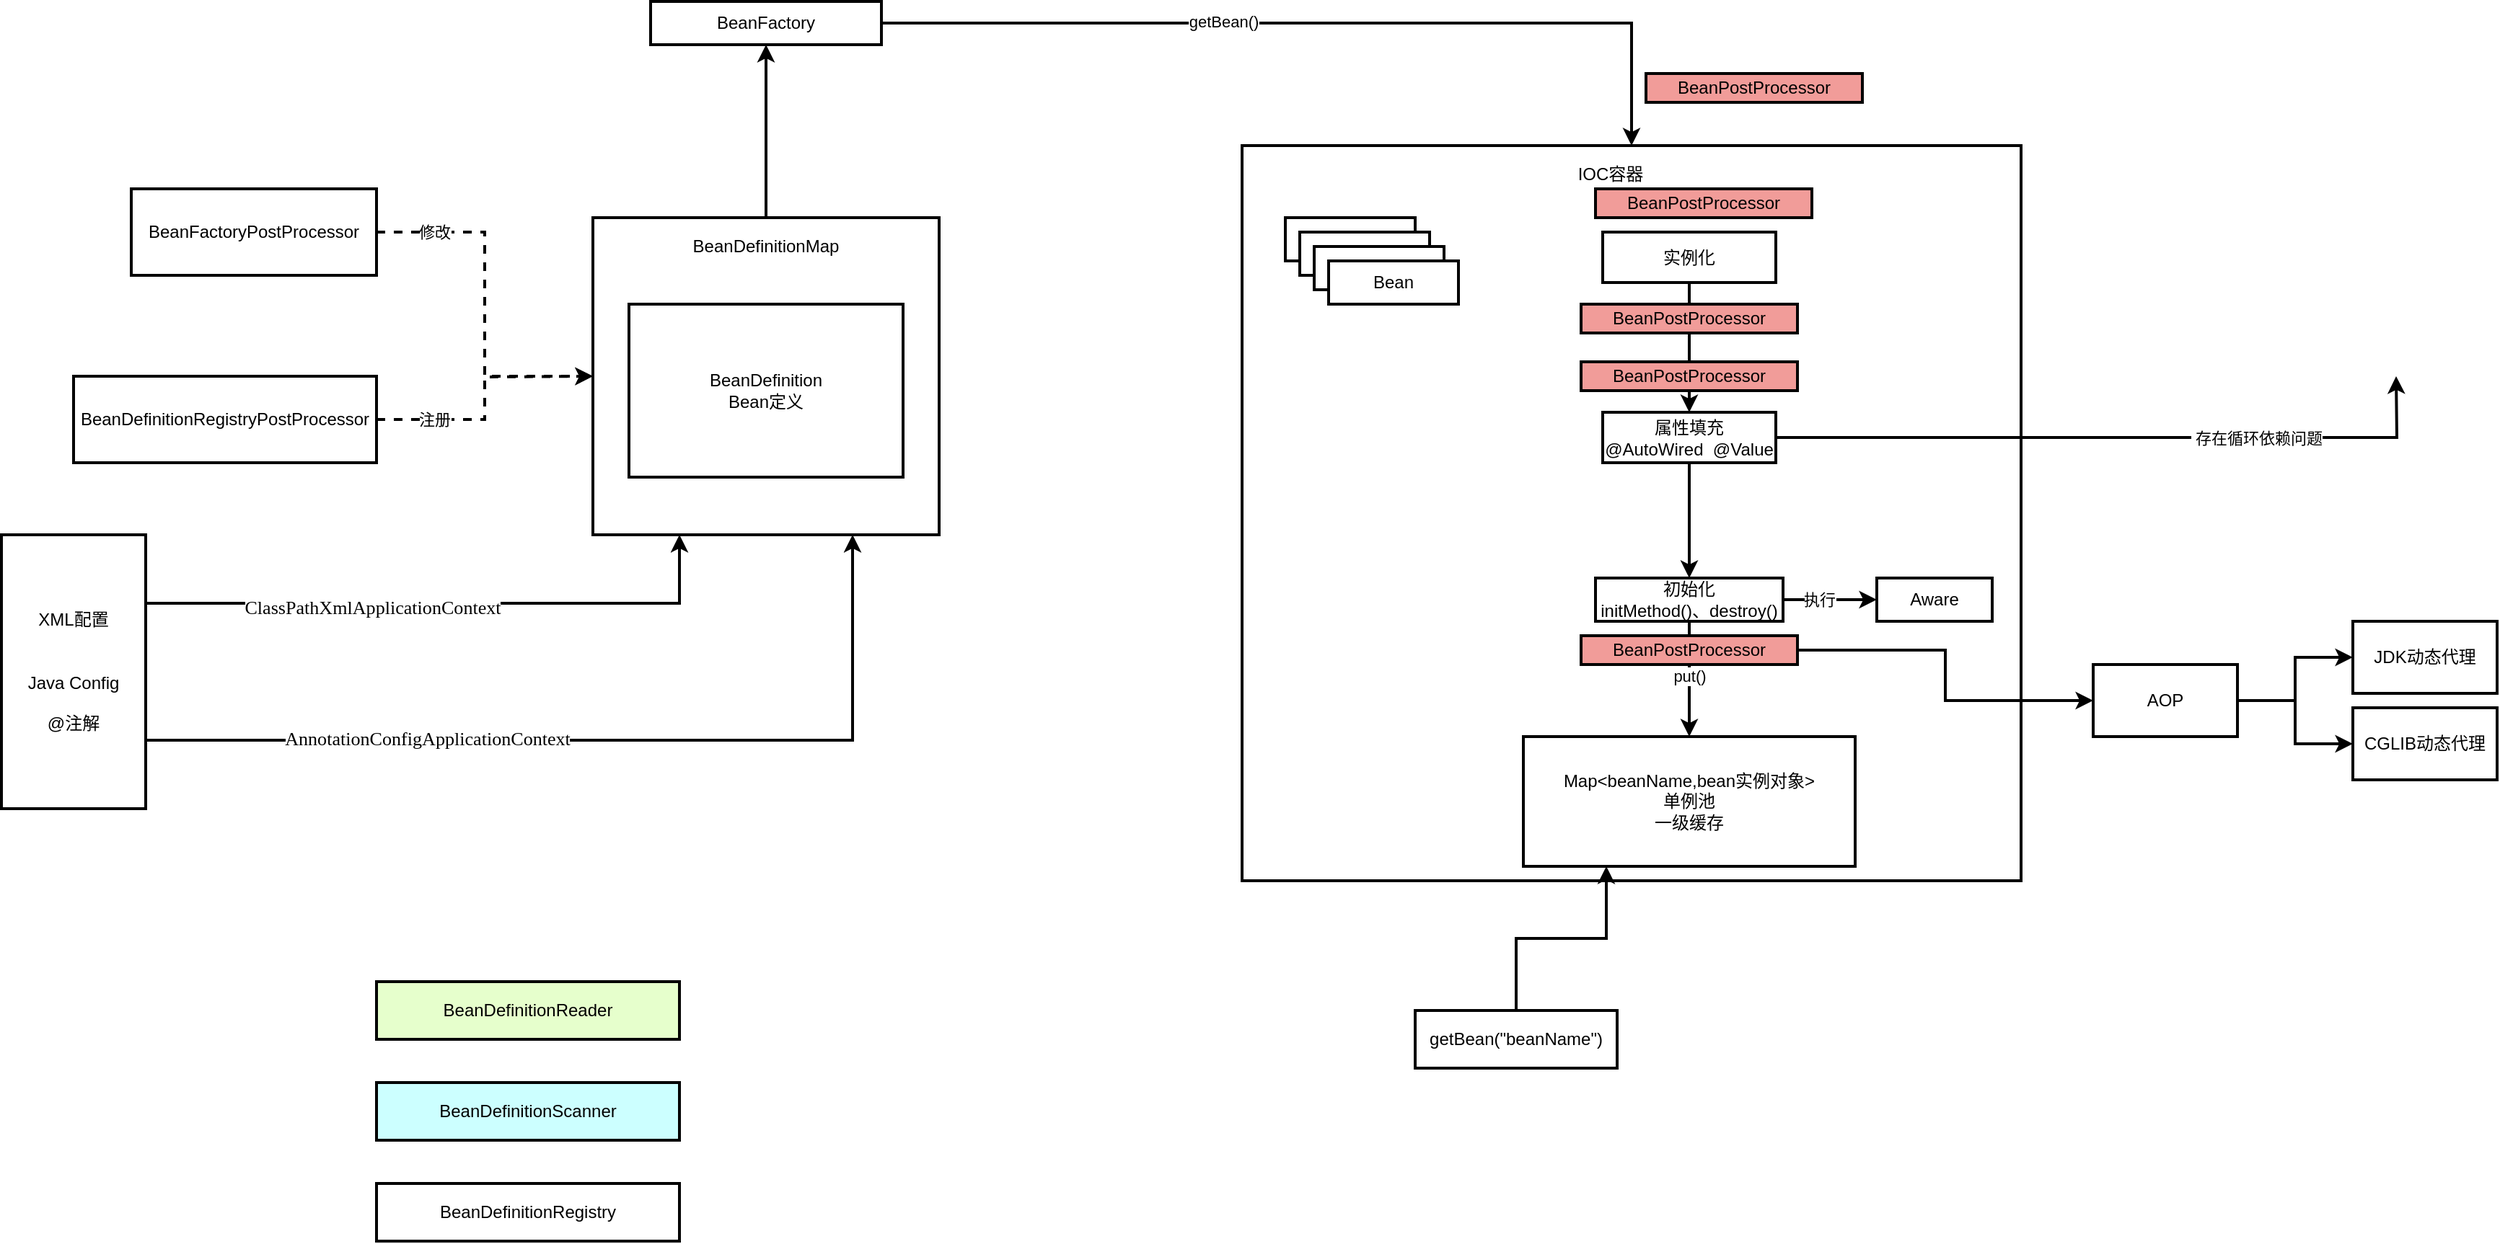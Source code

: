 <mxfile version="14.9.2" type="github">
  <diagram id="PimF_Wanh2Kbo35ScIux" name="Page-1">
    <mxGraphModel dx="1422" dy="1973" grid="1" gridSize="10" guides="1" tooltips="1" connect="1" arrows="1" fold="1" page="1" pageScale="1" pageWidth="827" pageHeight="1169" math="0" shadow="0">
      <root>
        <mxCell id="0" />
        <mxCell id="1" parent="0" />
        <mxCell id="963VxOmkExmAmKdlYogN-6" value="" style="rounded=0;whiteSpace=wrap;html=1;strokeWidth=2;" parent="1" vertex="1">
          <mxGeometry x="1070" y="70" width="540" height="510" as="geometry" />
        </mxCell>
        <mxCell id="963VxOmkExmAmKdlYogN-2" style="edgeStyle=orthogonalEdgeStyle;rounded=0;orthogonalLoop=1;jettySize=auto;html=1;exitX=1;exitY=0.25;exitDx=0;exitDy=0;entryX=0.25;entryY=1;entryDx=0;entryDy=0;strokeWidth=2;" parent="1" source="y2ZCvFs-fsvaWrtGRpLE-1" target="y2ZCvFs-fsvaWrtGRpLE-8" edge="1">
          <mxGeometry relative="1" as="geometry" />
        </mxCell>
        <mxCell id="963VxOmkExmAmKdlYogN-3" value="&lt;pre style=&quot;font-family: &amp;#34;jetbrains mono&amp;#34; ; font-size: 9.8pt&quot;&gt;&lt;span style=&quot;background-color: rgb(255 , 255 , 255)&quot;&gt;ClassPathXmlApplicationContext&lt;/span&gt;&lt;/pre&gt;" style="edgeLabel;html=1;align=center;verticalAlign=middle;resizable=0;points=[];" parent="963VxOmkExmAmKdlYogN-2" vertex="1" connectable="0">
          <mxGeometry x="-0.248" y="-1" relative="1" as="geometry">
            <mxPoint y="1" as="offset" />
          </mxGeometry>
        </mxCell>
        <mxCell id="963VxOmkExmAmKdlYogN-4" style="edgeStyle=orthogonalEdgeStyle;rounded=0;orthogonalLoop=1;jettySize=auto;html=1;exitX=1;exitY=0.75;exitDx=0;exitDy=0;entryX=0.75;entryY=1;entryDx=0;entryDy=0;strokeWidth=2;" parent="1" source="y2ZCvFs-fsvaWrtGRpLE-1" target="y2ZCvFs-fsvaWrtGRpLE-8" edge="1">
          <mxGeometry relative="1" as="geometry" />
        </mxCell>
        <mxCell id="963VxOmkExmAmKdlYogN-5" value="&lt;pre style=&quot;font-family: &amp;#34;jetbrains mono&amp;#34; ; font-size: 9.8pt&quot;&gt;&lt;span style=&quot;background-color: rgb(255 , 255 , 255)&quot;&gt;AnnotationConfigApplicationContext&lt;/span&gt;&lt;/pre&gt;" style="edgeLabel;html=1;align=center;verticalAlign=middle;resizable=0;points=[];" parent="963VxOmkExmAmKdlYogN-4" vertex="1" connectable="0">
          <mxGeometry x="-0.384" y="3" relative="1" as="geometry">
            <mxPoint y="1" as="offset" />
          </mxGeometry>
        </mxCell>
        <mxCell id="y2ZCvFs-fsvaWrtGRpLE-1" value="XML配置&lt;br&gt;&lt;br&gt;&lt;br&gt;Java Config&lt;br&gt;&lt;br&gt;@注解" style="rounded=0;whiteSpace=wrap;html=1;strokeWidth=2;" parent="1" vertex="1">
          <mxGeometry x="210" y="340" width="100" height="190" as="geometry" />
        </mxCell>
        <mxCell id="y2ZCvFs-fsvaWrtGRpLE-16" style="edgeStyle=orthogonalEdgeStyle;rounded=0;orthogonalLoop=1;jettySize=auto;html=1;exitX=0.5;exitY=0;exitDx=0;exitDy=0;entryX=0.5;entryY=1;entryDx=0;entryDy=0;strokeWidth=2;" parent="1" source="y2ZCvFs-fsvaWrtGRpLE-8" target="y2ZCvFs-fsvaWrtGRpLE-15" edge="1">
          <mxGeometry relative="1" as="geometry" />
        </mxCell>
        <mxCell id="y2ZCvFs-fsvaWrtGRpLE-8" value="" style="rounded=0;whiteSpace=wrap;html=1;fillColor=#FFFFFF;strokeWidth=2;" parent="1" vertex="1">
          <mxGeometry x="620" y="120" width="240" height="220" as="geometry" />
        </mxCell>
        <mxCell id="y2ZCvFs-fsvaWrtGRpLE-9" value="BeanDefinitionMap" style="text;html=1;strokeColor=none;fillColor=none;align=center;verticalAlign=middle;whiteSpace=wrap;rounded=0;" parent="1" vertex="1">
          <mxGeometry x="680" y="130" width="120" height="20" as="geometry" />
        </mxCell>
        <mxCell id="963VxOmkExmAmKdlYogN-9" style="edgeStyle=orthogonalEdgeStyle;rounded=0;orthogonalLoop=1;jettySize=auto;html=1;exitX=1;exitY=0.5;exitDx=0;exitDy=0;entryX=0.5;entryY=0;entryDx=0;entryDy=0;strokeWidth=2;" parent="1" source="y2ZCvFs-fsvaWrtGRpLE-15" target="963VxOmkExmAmKdlYogN-6" edge="1">
          <mxGeometry relative="1" as="geometry" />
        </mxCell>
        <mxCell id="963VxOmkExmAmKdlYogN-10" value="getBean()" style="edgeLabel;html=1;align=center;verticalAlign=middle;resizable=0;points=[];" parent="963VxOmkExmAmKdlYogN-9" vertex="1" connectable="0">
          <mxGeometry x="-0.217" y="1" relative="1" as="geometry">
            <mxPoint as="offset" />
          </mxGeometry>
        </mxCell>
        <mxCell id="y2ZCvFs-fsvaWrtGRpLE-15" value="BeanFactory" style="rounded=0;whiteSpace=wrap;html=1;fillColor=#FFFFFF;strokeWidth=2;" parent="1" vertex="1">
          <mxGeometry x="660" y="-30" width="160" height="30" as="geometry" />
        </mxCell>
        <mxCell id="963VxOmkExmAmKdlYogN-1" value="BeanDefinition&lt;br&gt;Bean定义" style="rounded=0;whiteSpace=wrap;html=1;strokeWidth=2;" parent="1" vertex="1">
          <mxGeometry x="645" y="180" width="190" height="120" as="geometry" />
        </mxCell>
        <mxCell id="963VxOmkExmAmKdlYogN-7" value="IOC容器" style="text;html=1;strokeColor=none;fillColor=none;align=center;verticalAlign=middle;whiteSpace=wrap;rounded=0;" parent="1" vertex="1">
          <mxGeometry x="1262.5" y="80" width="125" height="20" as="geometry" />
        </mxCell>
        <mxCell id="963VxOmkExmAmKdlYogN-11" value="Bean" style="rounded=0;whiteSpace=wrap;html=1;strokeWidth=2;" parent="1" vertex="1">
          <mxGeometry x="1100" y="120" width="90" height="30" as="geometry" />
        </mxCell>
        <mxCell id="963VxOmkExmAmKdlYogN-12" value="Bean" style="rounded=0;whiteSpace=wrap;html=1;strokeWidth=2;" parent="1" vertex="1">
          <mxGeometry x="1110" y="130" width="90" height="30" as="geometry" />
        </mxCell>
        <mxCell id="963VxOmkExmAmKdlYogN-13" value="Bean" style="rounded=0;whiteSpace=wrap;html=1;strokeWidth=2;" parent="1" vertex="1">
          <mxGeometry x="1120" y="140" width="90" height="30" as="geometry" />
        </mxCell>
        <mxCell id="963VxOmkExmAmKdlYogN-14" value="Bean" style="rounded=0;whiteSpace=wrap;html=1;strokeWidth=2;" parent="1" vertex="1">
          <mxGeometry x="1130" y="150" width="90" height="30" as="geometry" />
        </mxCell>
        <mxCell id="963VxOmkExmAmKdlYogN-17" value="" style="edgeStyle=orthogonalEdgeStyle;rounded=0;orthogonalLoop=1;jettySize=auto;html=1;strokeWidth=2;" parent="1" source="963VxOmkExmAmKdlYogN-15" target="963VxOmkExmAmKdlYogN-16" edge="1">
          <mxGeometry relative="1" as="geometry" />
        </mxCell>
        <mxCell id="963VxOmkExmAmKdlYogN-15" value="实例化" style="rounded=0;whiteSpace=wrap;html=1;strokeWidth=2;" parent="1" vertex="1">
          <mxGeometry x="1320" y="130" width="120" height="35" as="geometry" />
        </mxCell>
        <mxCell id="963VxOmkExmAmKdlYogN-19" value="" style="edgeStyle=orthogonalEdgeStyle;rounded=0;orthogonalLoop=1;jettySize=auto;html=1;strokeWidth=2;" parent="1" source="963VxOmkExmAmKdlYogN-16" target="963VxOmkExmAmKdlYogN-18" edge="1">
          <mxGeometry relative="1" as="geometry" />
        </mxCell>
        <mxCell id="963VxOmkExmAmKdlYogN-61" style="edgeStyle=orthogonalEdgeStyle;rounded=0;orthogonalLoop=1;jettySize=auto;html=1;exitX=1;exitY=0.5;exitDx=0;exitDy=0;entryX=0;entryY=0.5;entryDx=0;entryDy=0;strokeWidth=2;" parent="1" source="963VxOmkExmAmKdlYogN-16" edge="1">
          <mxGeometry relative="1" as="geometry">
            <mxPoint x="1870" y="230" as="targetPoint" />
          </mxGeometry>
        </mxCell>
        <mxCell id="963VxOmkExmAmKdlYogN-62" value="&amp;nbsp;存在循环依赖问题" style="edgeLabel;html=1;align=center;verticalAlign=middle;resizable=0;points=[];" parent="963VxOmkExmAmKdlYogN-61" vertex="1" connectable="0">
          <mxGeometry x="0.312" relative="1" as="geometry">
            <mxPoint x="22" as="offset" />
          </mxGeometry>
        </mxCell>
        <mxCell id="963VxOmkExmAmKdlYogN-16" value="属性填充&lt;br&gt;@AutoWired&amp;nbsp; @Value" style="rounded=0;whiteSpace=wrap;html=1;strokeWidth=2;" parent="1" vertex="1">
          <mxGeometry x="1320" y="255" width="120" height="35" as="geometry" />
        </mxCell>
        <mxCell id="963VxOmkExmAmKdlYogN-21" value="" style="edgeStyle=orthogonalEdgeStyle;rounded=0;orthogonalLoop=1;jettySize=auto;html=1;strokeWidth=2;" parent="1" source="963VxOmkExmAmKdlYogN-18" target="963VxOmkExmAmKdlYogN-20" edge="1">
          <mxGeometry relative="1" as="geometry" />
        </mxCell>
        <mxCell id="963VxOmkExmAmKdlYogN-24" value="put()" style="edgeLabel;html=1;align=center;verticalAlign=middle;resizable=0;points=[];" parent="963VxOmkExmAmKdlYogN-21" vertex="1" connectable="0">
          <mxGeometry x="0.213" y="2" relative="1" as="geometry">
            <mxPoint x="-2" y="-11" as="offset" />
          </mxGeometry>
        </mxCell>
        <mxCell id="963VxOmkExmAmKdlYogN-33" value="" style="edgeStyle=orthogonalEdgeStyle;rounded=0;orthogonalLoop=1;jettySize=auto;html=1;strokeWidth=2;" parent="1" source="963VxOmkExmAmKdlYogN-18" target="963VxOmkExmAmKdlYogN-32" edge="1">
          <mxGeometry relative="1" as="geometry" />
        </mxCell>
        <mxCell id="963VxOmkExmAmKdlYogN-34" value="执行" style="edgeLabel;html=1;align=center;verticalAlign=middle;resizable=0;points=[];" parent="963VxOmkExmAmKdlYogN-33" vertex="1" connectable="0">
          <mxGeometry x="-0.304" relative="1" as="geometry">
            <mxPoint x="2" as="offset" />
          </mxGeometry>
        </mxCell>
        <mxCell id="963VxOmkExmAmKdlYogN-18" value="初始化&lt;br&gt;initMethod()、destroy()" style="rounded=0;whiteSpace=wrap;html=1;strokeWidth=2;" parent="1" vertex="1">
          <mxGeometry x="1315" y="370" width="130" height="30" as="geometry" />
        </mxCell>
        <mxCell id="963VxOmkExmAmKdlYogN-20" value="Map&amp;lt;beanName,bean实例对象&amp;gt;&lt;br&gt;单例池&lt;br&gt;一级缓存" style="rounded=0;whiteSpace=wrap;html=1;strokeWidth=2;" parent="1" vertex="1">
          <mxGeometry x="1265" y="480" width="230" height="90" as="geometry" />
        </mxCell>
        <mxCell id="963VxOmkExmAmKdlYogN-26" style="edgeStyle=orthogonalEdgeStyle;rounded=0;orthogonalLoop=1;jettySize=auto;html=1;exitX=0.5;exitY=0;exitDx=0;exitDy=0;entryX=0.25;entryY=1;entryDx=0;entryDy=0;strokeWidth=2;" parent="1" source="963VxOmkExmAmKdlYogN-25" target="963VxOmkExmAmKdlYogN-20" edge="1">
          <mxGeometry relative="1" as="geometry" />
        </mxCell>
        <mxCell id="963VxOmkExmAmKdlYogN-25" value="getBean(&quot;beanName&quot;)" style="rounded=0;whiteSpace=wrap;html=1;strokeWidth=2;" parent="1" vertex="1">
          <mxGeometry x="1190" y="670" width="140" height="40" as="geometry" />
        </mxCell>
        <mxCell id="963VxOmkExmAmKdlYogN-32" value="Aware" style="rounded=0;whiteSpace=wrap;html=1;strokeWidth=2;" parent="1" vertex="1">
          <mxGeometry x="1510" y="370" width="80" height="30" as="geometry" />
        </mxCell>
        <mxCell id="963VxOmkExmAmKdlYogN-36" style="edgeStyle=orthogonalEdgeStyle;rounded=0;orthogonalLoop=1;jettySize=auto;html=1;exitX=1;exitY=0.5;exitDx=0;exitDy=0;strokeWidth=2;dashed=1;" parent="1" source="963VxOmkExmAmKdlYogN-35" target="y2ZCvFs-fsvaWrtGRpLE-8" edge="1">
          <mxGeometry relative="1" as="geometry" />
        </mxCell>
        <mxCell id="963VxOmkExmAmKdlYogN-37" value="修改" style="edgeLabel;html=1;align=center;verticalAlign=middle;resizable=0;points=[];" parent="963VxOmkExmAmKdlYogN-36" vertex="1" connectable="0">
          <mxGeometry x="-0.136" relative="1" as="geometry">
            <mxPoint x="-35" y="-33" as="offset" />
          </mxGeometry>
        </mxCell>
        <mxCell id="963VxOmkExmAmKdlYogN-35" value="BeanFactoryPostProcessor" style="whiteSpace=wrap;html=1;strokeWidth=2;" parent="1" vertex="1">
          <mxGeometry x="300" y="100" width="170" height="60" as="geometry" />
        </mxCell>
        <mxCell id="963VxOmkExmAmKdlYogN-39" style="edgeStyle=orthogonalEdgeStyle;rounded=0;orthogonalLoop=1;jettySize=auto;html=1;exitX=1;exitY=0.5;exitDx=0;exitDy=0;strokeWidth=2;dashed=1;" parent="1" source="963VxOmkExmAmKdlYogN-38" edge="1">
          <mxGeometry relative="1" as="geometry">
            <mxPoint x="620" y="230" as="targetPoint" />
          </mxGeometry>
        </mxCell>
        <mxCell id="963VxOmkExmAmKdlYogN-40" value="注册" style="edgeLabel;html=1;align=center;verticalAlign=middle;resizable=0;points=[];" parent="963VxOmkExmAmKdlYogN-39" vertex="1" connectable="0">
          <mxGeometry x="-0.344" y="-1" relative="1" as="geometry">
            <mxPoint x="-19" y="-1" as="offset" />
          </mxGeometry>
        </mxCell>
        <mxCell id="963VxOmkExmAmKdlYogN-38" value="BeanDefinitionRegistryPostProcessor" style="whiteSpace=wrap;html=1;strokeWidth=2;" parent="1" vertex="1">
          <mxGeometry x="260" y="230" width="210" height="60" as="geometry" />
        </mxCell>
        <mxCell id="963VxOmkExmAmKdlYogN-42" value="BeanDefinitionReader" style="rounded=0;whiteSpace=wrap;html=1;strokeWidth=2;fillColor=#E6FFCC;" parent="1" vertex="1">
          <mxGeometry x="470" y="650" width="210" height="40" as="geometry" />
        </mxCell>
        <mxCell id="963VxOmkExmAmKdlYogN-43" value="BeanDefinitionScanner" style="rounded=0;whiteSpace=wrap;html=1;strokeWidth=2;fillColor=#CCFFFF;" parent="1" vertex="1">
          <mxGeometry x="470" y="720" width="210" height="40" as="geometry" />
        </mxCell>
        <mxCell id="963VxOmkExmAmKdlYogN-44" value="BeanDefinitionRegistry" style="rounded=0;whiteSpace=wrap;html=1;strokeWidth=2;fillColor=#FFFFFF;" parent="1" vertex="1">
          <mxGeometry x="470" y="790" width="210" height="40" as="geometry" />
        </mxCell>
        <mxCell id="963VxOmkExmAmKdlYogN-45" value="BeanPostProcessor" style="rounded=0;whiteSpace=wrap;html=1;strokeWidth=2;fillColor=#F19C99;" parent="1" vertex="1">
          <mxGeometry x="1350" y="20" width="150" height="20" as="geometry" />
        </mxCell>
        <mxCell id="963VxOmkExmAmKdlYogN-46" value="BeanPostProcessor" style="rounded=0;whiteSpace=wrap;html=1;strokeWidth=2;fillColor=#F19C99;" parent="1" vertex="1">
          <mxGeometry x="1315" y="100" width="150" height="20" as="geometry" />
        </mxCell>
        <mxCell id="963VxOmkExmAmKdlYogN-47" value="BeanPostProcessor" style="rounded=0;whiteSpace=wrap;html=1;strokeWidth=2;fillColor=#F19C99;" parent="1" vertex="1">
          <mxGeometry x="1305" y="180" width="150" height="20" as="geometry" />
        </mxCell>
        <mxCell id="963VxOmkExmAmKdlYogN-48" value="BeanPostProcessor" style="rounded=0;whiteSpace=wrap;html=1;strokeWidth=2;fillColor=#F19C99;" parent="1" vertex="1">
          <mxGeometry x="1305" y="220" width="150" height="20" as="geometry" />
        </mxCell>
        <mxCell id="963VxOmkExmAmKdlYogN-54" value="" style="edgeStyle=orthogonalEdgeStyle;rounded=0;orthogonalLoop=1;jettySize=auto;html=1;strokeWidth=2;entryX=0;entryY=0.5;entryDx=0;entryDy=0;" parent="1" source="963VxOmkExmAmKdlYogN-52" target="963VxOmkExmAmKdlYogN-55" edge="1">
          <mxGeometry relative="1" as="geometry">
            <mxPoint x="1660" y="520" as="targetPoint" />
          </mxGeometry>
        </mxCell>
        <mxCell id="963VxOmkExmAmKdlYogN-52" value="BeanPostProcessor" style="rounded=0;whiteSpace=wrap;html=1;strokeWidth=2;fillColor=#F19C99;" parent="1" vertex="1">
          <mxGeometry x="1305" y="410" width="150" height="20" as="geometry" />
        </mxCell>
        <mxCell id="963VxOmkExmAmKdlYogN-57" value="" style="edgeStyle=orthogonalEdgeStyle;rounded=0;orthogonalLoop=1;jettySize=auto;html=1;strokeWidth=2;" parent="1" source="963VxOmkExmAmKdlYogN-55" target="963VxOmkExmAmKdlYogN-56" edge="1">
          <mxGeometry relative="1" as="geometry" />
        </mxCell>
        <mxCell id="963VxOmkExmAmKdlYogN-55" value="AOP" style="rounded=0;whiteSpace=wrap;html=1;strokeWidth=2;fillColor=#FFFFFF;" parent="1" vertex="1">
          <mxGeometry x="1660" y="430" width="100" height="50" as="geometry" />
        </mxCell>
        <mxCell id="963VxOmkExmAmKdlYogN-56" value="JDK动态代理" style="rounded=0;whiteSpace=wrap;html=1;strokeWidth=2;fillColor=#FFFFFF;" parent="1" vertex="1">
          <mxGeometry x="1840" y="400" width="100" height="50" as="geometry" />
        </mxCell>
        <mxCell id="963VxOmkExmAmKdlYogN-58" value="CGLIB动态代理" style="rounded=0;whiteSpace=wrap;html=1;strokeWidth=2;fillColor=#FFFFFF;" parent="1" vertex="1">
          <mxGeometry x="1840" y="460" width="100" height="50" as="geometry" />
        </mxCell>
        <mxCell id="963VxOmkExmAmKdlYogN-59" value="" style="edgeStyle=orthogonalEdgeStyle;rounded=0;orthogonalLoop=1;jettySize=auto;html=1;strokeWidth=2;entryX=0;entryY=0.5;entryDx=0;entryDy=0;exitX=1;exitY=0.5;exitDx=0;exitDy=0;" parent="1" source="963VxOmkExmAmKdlYogN-55" target="963VxOmkExmAmKdlYogN-58" edge="1">
          <mxGeometry relative="1" as="geometry">
            <mxPoint x="1770" y="465" as="sourcePoint" />
            <mxPoint x="1850" y="435" as="targetPoint" />
          </mxGeometry>
        </mxCell>
      </root>
    </mxGraphModel>
  </diagram>
</mxfile>
